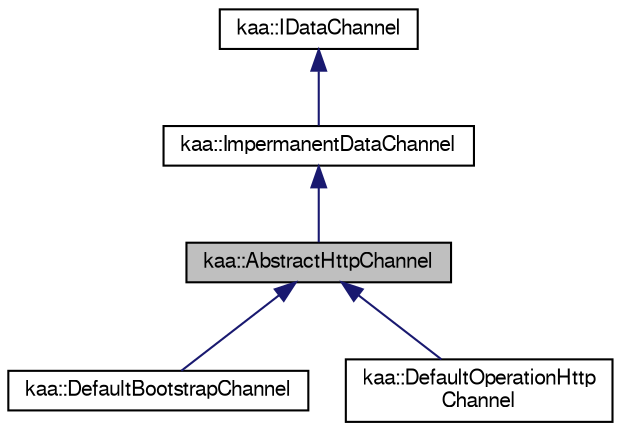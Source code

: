 digraph "kaa::AbstractHttpChannel"
{
  bgcolor="transparent";
  edge [fontname="FreeSans",fontsize="10",labelfontname="FreeSans",labelfontsize="10"];
  node [fontname="FreeSans",fontsize="10",shape=record];
  Node1 [label="kaa::AbstractHttpChannel",height=0.2,width=0.4,color="black", fillcolor="grey75", style="filled" fontcolor="black"];
  Node2 -> Node1 [dir="back",color="midnightblue",fontsize="10",style="solid",fontname="FreeSans"];
  Node2 [label="kaa::ImpermanentDataChannel",height=0.2,width=0.4,color="black",URL="$classkaa_1_1ImpermanentDataChannel.html"];
  Node3 -> Node2 [dir="back",color="midnightblue",fontsize="10",style="solid",fontname="FreeSans"];
  Node3 [label="kaa::IDataChannel",height=0.2,width=0.4,color="black",URL="$classkaa_1_1IDataChannel.html"];
  Node1 -> Node4 [dir="back",color="midnightblue",fontsize="10",style="solid",fontname="FreeSans"];
  Node4 [label="kaa::DefaultBootstrapChannel",height=0.2,width=0.4,color="black",URL="$classkaa_1_1DefaultBootstrapChannel.html"];
  Node1 -> Node5 [dir="back",color="midnightblue",fontsize="10",style="solid",fontname="FreeSans"];
  Node5 [label="kaa::DefaultOperationHttp\lChannel",height=0.2,width=0.4,color="black",URL="$classkaa_1_1DefaultOperationHttpChannel.html"];
}
